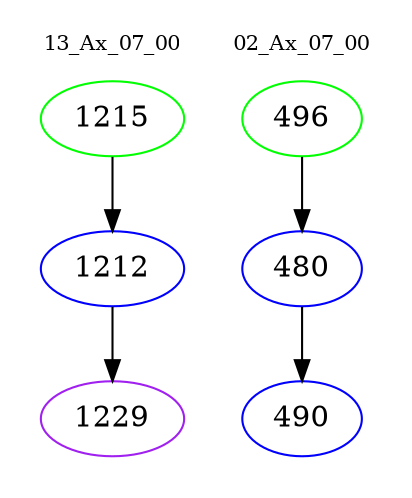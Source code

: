 digraph{
subgraph cluster_0 {
color = white
label = "13_Ax_07_00";
fontsize=10;
T0_1215 [label="1215", color="green"]
T0_1215 -> T0_1212 [color="black"]
T0_1212 [label="1212", color="blue"]
T0_1212 -> T0_1229 [color="black"]
T0_1229 [label="1229", color="purple"]
}
subgraph cluster_1 {
color = white
label = "02_Ax_07_00";
fontsize=10;
T1_496 [label="496", color="green"]
T1_496 -> T1_480 [color="black"]
T1_480 [label="480", color="blue"]
T1_480 -> T1_490 [color="black"]
T1_490 [label="490", color="blue"]
}
}
